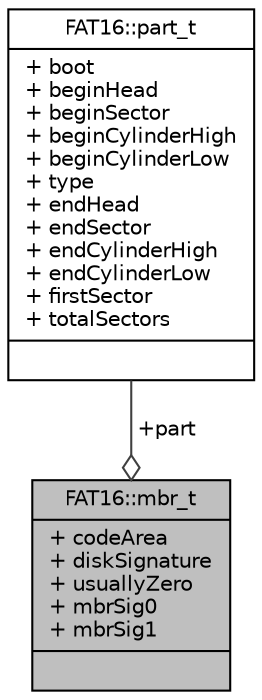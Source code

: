 digraph "FAT16::mbr_t"
{
  edge [fontname="Helvetica",fontsize="10",labelfontname="Helvetica",labelfontsize="10"];
  node [fontname="Helvetica",fontsize="10",shape=record];
  Node1 [label="{FAT16::mbr_t\n|+ codeArea\l+ diskSignature\l+ usuallyZero\l+ mbrSig0\l+ mbrSig1\l|}",height=0.2,width=0.4,color="black", fillcolor="grey75", style="filled", fontcolor="black"];
  Node2 -> Node1 [color="grey25",fontsize="10",style="solid",label=" +part" ,arrowhead="odiamond",fontname="Helvetica"];
  Node2 [label="{FAT16::part_t\n|+ boot\l+ beginHead\l+ beginSector\l+ beginCylinderHigh\l+ beginCylinderLow\l+ type\l+ endHead\l+ endSector\l+ endCylinderHigh\l+ endCylinderLow\l+ firstSector\l+ totalSectors\l|}",height=0.2,width=0.4,color="black", fillcolor="white", style="filled",URL="$d3/dc7/structFAT16_1_1part__t.html"];
}
